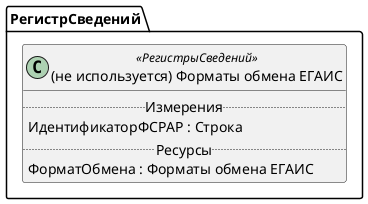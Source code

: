 ﻿@startuml УдалитьФорматыОбменаЕГАИС
'!include templates.wsd
'..\include templates.wsd
class РегистрСведений.УдалитьФорматыОбменаЕГАИС as "(не используется) Форматы обмена ЕГАИС" <<РегистрыСведений>>
{
..Измерения..
ИдентификаторФСРАР : Строка
..Ресурсы..
ФорматОбмена : Форматы обмена ЕГАИС
}
@enduml
